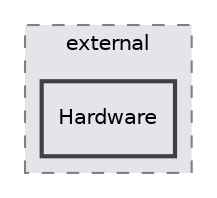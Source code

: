 digraph "C:/__PR00F__/___developing___/projects/PGE/PGE/PURE/include/external/Hardware"
{
 // LATEX_PDF_SIZE
  edge [fontname="Helvetica",fontsize="10",labelfontname="Helvetica",labelfontsize="10"];
  node [fontname="Helvetica",fontsize="10",shape=record];
  compound=true
  subgraph clusterdir_084c3372eb33ddff2f732c4dd4944db2 {
    graph [ bgcolor="#e3e5eb", pencolor="grey50", style="filled,dashed,", label="external", fontname="Helvetica", fontsize="10", URL="dir_084c3372eb33ddff2f732c4dd4944db2.html"]
  dir_e6a3a631516a4d5f5bf716ea38e9a275 [shape=box, label="Hardware", style="filled,bold,", fillcolor="#e3e5eb", color="grey25", URL="dir_e6a3a631516a4d5f5bf716ea38e9a275.html"];
  }
}
